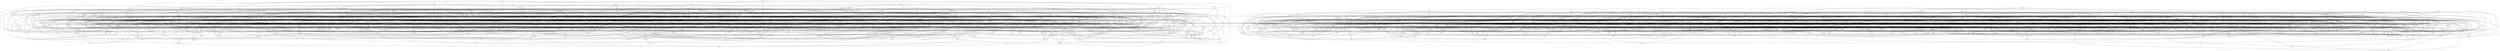graph G {
	gtv -- pcj
	gtv -- grb
	pgn -- htz
	pgn -- lpf
	pgn -- tsx
	pgn -- nfv
	pgn -- bvb
	mnf -- svs
	lrl -- prn
	lrl -- ctj
	lrl -- jsl
	rkf -- bkm
	rkf -- bxr
	rkf -- bsj
	rkf -- tsx
	rbp -- vfm
	rbp -- dkr
	rbp -- xts
	rbp -- gzp
	qrh -- qks
	pgc -- llq
	pgc -- klb
	pgc -- vpj
	lsp -- csh
	lsp -- tvl
	lsp -- fqn
	lsp -- xcb
	lsp -- xvj
	bgz -- jnb
	bgz -- bqk
	bgz -- rvc
	bgz -- klk
	lzx -- bfm
	jsh -- vll
	brv -- rlr
	brv -- xgb
	brv -- fqk
	brv -- jcs
	ptb -- vtx
	ptb -- szx
	ptb -- bfm
	vzk -- jpn
	vzk -- vgs
	vzk -- tfr
	qcc -- nfk
	qcc -- xxb
	jjk -- tpb
	jjk -- qnf
	svd -- zpl
	svd -- tzg
	svd -- prn
	svd -- krs
	dxj -- fcn
	dxj -- hsq
	dxj -- bjs
	dxj -- vhc
	bxx -- qgs
	bxx -- gds
	bxx -- qdx
	bxx -- smf
	bxx -- bvl
	cll -- mst
	cpv -- sxl
	cpv -- qmt
	cpv -- jrn
	cpv -- lmv
	cpv -- nkc
	qdx -- jdb
	qdx -- xqn
	tlp -- ktt
	tlp -- lbz
	tlp -- fvp
	tlp -- tbf
	tlp -- xrb
	tlp -- nnj
	ctj -- str
	mdb -- pth
	mdb -- jhk
	mdb -- pcl
	mdb -- dzv
	mdb -- drv
	fbn -- jzh
	fbn -- rdz
	zzf -- hqn
	fmr -- tbv
	fmr -- tgr
	fmr -- tzj
	fmr -- bqv
	fmr -- rjv
	lxj -- kdv
	lxj -- pgp
	lxj -- smb
	lxj -- bfj
	nfp -- djk
	rgc -- sbn
	rgc -- sjf
	rgc -- sbg
	qvq -- kcs
	qvq -- pxn
	qvq -- gls
	scj -- gjp
	scj -- fqk
	scj -- jpk
	scj -- gsp
	bcm -- psr
	bcm -- xkg
	bcm -- rjd
	pln -- rkz
	pln -- vgs
	hkj -- bkz
	shm -- zrq
	shm -- jkq
	shm -- vgx
	rlz -- hlp
	rlz -- fbg
	rlz -- qmt
	rlz -- zrh
	tdj -- nsm
	tdj -- cfq
	tdj -- gbm
	pth -- mhf
	qkf -- ctb
	qkf -- hrg
	qkf -- mdn
	xrh -- dcl
	qsp -- flx
	qsp -- rhs
	qsp -- dtt
	ldh -- cjf
	ldh -- csr
	ssl -- mcc
	ssl -- fnd
	ssl -- phf
	mzh -- fxd
	mzh -- gvt
	mzh -- lxz
	mzh -- grs
	xbx -- zlp
	xbx -- tzz
	xbx -- xnp
	pqz -- hjm
	pqz -- gnn
	pqz -- psf
	pqz -- fgp
	lps -- bjx
	rpd -- xkg
	kct -- mjh
	kct -- svc
	kct -- qjc
	kct -- rcg
	kct -- dxm
	hqx -- llq
	vqm -- lmr
	vqm -- smp
	vqm -- ssc
	vqm -- ljh
	prh -- tfc
	gtn -- krd
	gtn -- bsj
	gtn -- jgt
	spb -- pxt
	fzm -- khn
	fzm -- bsc
	fzm -- pcf
	fzm -- zcf
	glr -- qmt
	glr -- jvg
	sfv -- chc
	ngr -- fhg
	ngr -- jxn
	ngr -- gsn
	bsf -- bdr
	bsf -- nrn
	bsf -- jbc
	bsf -- mrx
	tpg -- dbn
	tpg -- vln
	dbg -- rrr
	fdf -- dzx
	fdf -- jpz
	fdf -- xdr
	fdf -- snr
	fdf -- rqf
	fdf -- kcs
	ffl -- hlp
	ffl -- grf
	ffl -- dbg
	ffl -- nfk
	cgn -- bsq
	cgn -- hjr
	cgn -- bbr
	cgn -- cbn
	cgn -- qxt
	vpj -- mzq
	cmv -- mzd
	tzx -- ppf
	rxb -- mhl
	tlj -- snr
	tlj -- jmm
	tlj -- bhp
	brj -- vpb
	brj -- fnj
	brj -- tfc
	brj -- dxm
	brj -- hbs
	lrg -- vdk
	lrg -- hnt
	qdh -- gbz
	qdh -- ncb
	qdh -- cgg
	qdh -- jnf
	ltp -- ncp
	ltp -- lrs
	ltp -- pkl
	ltp -- bmj
	vlh -- lzr
	fvg -- kck
	fvg -- ppk
	fvg -- dcl
	fvg -- fvl
	vrj -- krs
	glp -- mzd
	glp -- mvs
	glp -- pks
	bsj -- fqm
	bsj -- ksv
	tvl -- khn
	jrz -- djk
	jrz -- nrx
	jrz -- jgt
	jrz -- zjt
	flk -- znq
	rvm -- tnn
	rvm -- vlh
	rvm -- mdn
	rvm -- cbl
	vsm -- gbm
	qnj -- zcn
	qnj -- mvk
	tqn -- lrg
	tqn -- srq
	tqn -- qsl
	tqn -- qrx
	rtf -- cpz
	rtf -- kgj
	rtf -- flq
	gtm -- ccb
	gtm -- sng
	gtm -- vlx
	gtm -- shr
	lkz -- bqv
	nsm -- vrc
	kfz -- rfk
	kfz -- bxv
	rth -- dtt
	rth -- fls
	rth -- vrc
	rth -- nsn
	tgf -- mph
	xqg -- slg
	xqg -- pbf
	xqg -- gdt
	xqg -- lzx
	klf -- vmx
	klf -- fbx
	klf -- hgf
	qcn -- fnc
	qcn -- kck
	qcn -- tsd
	zrn -- djz
	zrn -- zms
	zrn -- vnx
	zrn -- lxr
	zrn -- jvc
	tvq -- xdr
	tvq -- zvn
	tvq -- xcc
	htq -- mnf
	htq -- blm
	htq -- bjh
	htq -- qsd
	bbf -- dgn
	bbf -- pvk
	jdb -- trb
	jdb -- psr
	jdb -- ftq
	vrv -- rjf
	vrv -- zzf
	vrv -- gff
	vrv -- jsl
	rfv -- qfq
	rfv -- knf
	vdm -- pmv
	vdm -- hhm
	jtm -- tsx
	rdz -- mst
	rdz -- jhr
	jzt -- gxn
	jzt -- nfz
	jzt -- bxq
	jzt -- dff
	qkt -- dcv
	qkt -- qcn
	qkt -- smp
	qkt -- kdr
	lqx -- jlf
	lqx -- rmk
	qpr -- ncb
	qpr -- fbg
	qpr -- mqx
	qpr -- src
	jfk -- mmg
	jfk -- trr
	jzv -- xhv
	jzv -- qvq
	bqk -- ttq
	bqk -- xmv
	bkf -- qsd
	qbd -- mmf
	qbd -- hlz
	qbd -- kpb
	qbd -- hkp
	qbd -- sxb
	xvb -- zln
	xvb -- rsp
	xvb -- kbh
	xjt -- bjh
	xjt -- hvt
	xjt -- qjk
	vvk -- tmh
	vvk -- fqv
	vxx -- jpn
	vxx -- rpd
	vxx -- tdg
	pgp -- blj
	pgp -- zcz
	pgp -- mbz
	msl -- rbg
	msl -- jjp
	msl -- rzc
	msl -- dbd
	msl -- vzk
	zgm -- jfg
	zgm -- mrc
	zgm -- xhn
	zgm -- tjx
	zgm -- lrr
	kcz -- fqk
	bsc -- ttn
	tvd -- xqn
	tvd -- rll
	smz -- hrt
	smz -- tzj
	hqn -- btl
	hqn -- dxm
	xqn -- hpd
	ltz -- hkj
	ltz -- cvg
	ltz -- qgs
	fqf -- sgx
	fqf -- hbs
	ggb -- nns
	ggb -- fgj
	ffh -- vpj
	ffh -- jmm
	rrv -- hqt
	rrv -- nxh
	rrv -- kvk
	nxg -- rxf
	nxg -- lcg
	bbj -- pxd
	bbj -- tnn
	bbj -- nfp
	bbj -- bxv
	bbj -- mhk
	cjn -- mpx
	cjn -- qld
	shq -- qvq
	shq -- bkz
	shq -- vvv
	tdg -- dpr
	tnl -- zgt
	jhf -- hxv
	jhf -- rls
	lpg -- hfc
	lpg -- ngz
	lpg -- lvj
	lpg -- rgn
	lpg -- jpf
	mjg -- nrx
	mjg -- mfj
	mjg -- vnq
	rjs -- flq
	rjs -- qbv
	rjs -- zvq
	kdb -- ddr
	kdb -- tzl
	xqz -- mvd
	xqz -- jch
	xqz -- lxn
	xqz -- txj
	xqz -- tns
	bpj -- vzl
	bpj -- lkb
	bpj -- lrf
	dts -- tzx
	dts -- vgs
	nzh -- pvz
	nzh -- hsr
	vsk -- zcf
	vsk -- bbm
	svs -- qkd
	smb -- xks
	smb -- llq
	vvx -- mhk
	vvx -- jzh
	vvx -- str
	vvx -- tfc
	vvx -- jmk
	pgh -- gkl
	pgh -- xdv
	pgh -- tth
	pgh -- jlf
	src -- xmv
	nnh -- hnd
	grf -- grb
	plh -- mmx
	plh -- rxb
	plh -- cjn
	plh -- lbz
	plh -- dcv
	xrb -- kcr
	xrb -- dxm
	xrb -- hbd
	ctc -- czg
	ctc -- sst
	ctc -- gfv
	ctc -- vjj
	ctc -- mjz
	nrx -- dfs
	nrx -- bnq
	nrx -- ksv
	qld -- krs
	lxf -- brm
	lxf -- fmd
	lxf -- nfv
	xhb -- nzp
	xhb -- lrr
	xhb -- zpm
	mpr -- bmf
	mpr -- hbq
	mpr -- cgd
	cbl -- qnz
	cbl -- ztj
	cbl -- ngj
	sjs -- ljl
	sjs -- vzn
	sjs -- xbc
	xck -- zbc
	xqs -- svx
	fzg -- fbc
	fzg -- jbl
	fzg -- zln
	mpn -- rkq
	mpn -- rnz
	mpn -- qgs
	mpn -- zrp
	bbp -- bmf
	bbp -- lzx
	bbp -- dvr
	bbp -- bvb
	bbp -- xbc
	jvl -- lmv
	jvl -- pvz
	jvl -- rgm
	dkc -- hdj
	dkc -- qnj
	dkc -- xhn
	dkc -- txn
	zsk -- qxl
	zgp -- ssm
	zgp -- fvz
	zgp -- bcm
	zgp -- rcd
	zgp -- tnl
	zgp -- xxb
	mmj -- kjs
	rqc -- jbk
	rqc -- hzm
	rqc -- qjq
	lkj -- kvj
	lkj -- rbc
	jhg -- frd
	zhl -- zbm
	zhl -- cfq
	rqx -- rfv
	rqx -- pnc
	kgj -- tkh
	jbc -- qrb
	jbc -- tfg
	jbc -- kfc
	ncn -- ffl
	mjz -- lxz
	flq -- mrx
	dld -- tph
	dld -- slk
	dld -- fdt
	dvg -- xbc
	dvg -- vrx
	dvg -- shr
	dvg -- bpj
	khn -- jdm
	hzm -- jsh
	hzm -- pgr
	hzm -- ptb
	dsq -- hhm
	stm -- pgc
	stm -- hlp
	stm -- lbx
	stm -- rrr
	pkc -- hnf
	mjv -- vdk
	mjv -- zvq
	mjv -- lbx
	mjv -- drd
	qhv -- bhh
	pvk -- pmg
	pvk -- rrl
	mlg -- cmc
	mlg -- cmt
	mlg -- sst
	mlg -- nfp
	kvv -- dnf
	kvv -- jtk
	kvv -- mbs
	kvv -- rbh
	tmt -- xln
	tmt -- lbg
	tmt -- txn
	mbs -- ttn
	mbs -- ngr
	grb -- qmt
	ktt -- sxc
	ktt -- kdj
	ktt -- kpv
	fnj -- trs
	fnj -- xqg
	fnj -- qqt
	cgt -- nkc
	fbt -- dvx
	fbt -- mcv
	fbt -- rlg
	fbt -- xqs
	nkt -- tvm
	nkt -- qsl
	nkt -- qbz
	nkt -- mpn
	nfz -- flx
	cmg -- slt
	cmg -- mjb
	cmg -- qsd
	mdd -- vtx
	lbg -- rgq
	lsb -- ffx
	lsb -- fhf
	lsb -- bnq
	rbk -- rxk
	rbk -- xqm
	rbk -- dcl
	nxh -- mzf
	zfq -- zcf
	gdg -- qnh
	gdg -- jzr
	gdg -- rtf
	gdg -- xqn
	rnb -- jkm
	rnb -- sdt
	rnb -- kkj
	sqv -- gjp
	sqv -- fxt
	sqv -- xtf
	sqv -- xdh
	sqv -- fzq
	jhp -- grb
	gjz -- fsb
	gjz -- tgr
	gjz -- tmz
	gjz -- hvt
	rxk -- xhv
	pvh -- vrj
	gkl -- dxm
	czf -- dfs
	czf -- cll
	czf -- qfq
	kvj -- nfh
	kvj -- qxl
	dhj -- mhk
	dhj -- qgt
	jrd -- qxp
	jrd -- svc
	jrd -- jsl
	jrd -- jsq
	sst -- tlv
	sst -- kcr
	jvg -- ngm
	sfd -- rkq
	pcl -- vvk
	pcl -- hgd
	dlp -- pvh
	dlp -- kfm
	dlp -- prh
	dlp -- lvd
	pmg -- pzc
	nnj -- pbq
	slp -- rzv
	slp -- zhv
	slp -- nfg
	fml -- vgx
	fml -- hdv
	sgx -- bgv
	tfr -- zgt
	tfr -- tdg
	tfr -- hgs
	gdb -- jmg
	gdb -- bgr
	gdb -- lkk
	gdb -- nhd
	lpc -- pnc
	lpc -- tlv
	lpc -- zpb
	vkr -- tnd
	vkr -- zzs
	vkr -- ltg
	vkr -- xdq
	nnn -- ttj
	nnn -- szx
	ljh -- sst
	mkr -- thp
	mkr -- mzj
	mkr -- hfc
	mkr -- lrp
	qkk -- jch
	qkk -- grf
	nkf -- kss
	nkf -- fnd
	sxc -- fnc
	zpq -- xts
	zpq -- fpv
	zpq -- bkm
	cbn -- gzp
	cbn -- zhv
	htr -- rcv
	htr -- fcn
	htr -- gzp
	htr -- zgk
	vdb -- cdj
	vdb -- vzn
	vdb -- fqk
	vdb -- kss
	vdb -- mhl
	trb -- lkz
	jpt -- fqn
	drd -- rtk
	drd -- csh
	drd -- xcc
	drd -- mrc
	ppn -- hfj
	ppn -- chc
	ppn -- pqq
	ppn -- lff
	fgt -- svc
	fgt -- cdj
	fgt -- pxv
	zcl -- qnq
	zcl -- mcc
	zcl -- jlh
	dch -- xmv
	dch -- bsc
	czg -- hgg
	czg -- hrr
	czg -- cgd
	tng -- rdz
	tng -- gvt
	tng -- rdc
	tng -- dkr
	tkk -- pdt
	tkk -- kgj
	tkk -- xdr
	tkk -- pxn
	tkk -- ckd
	fdq -- jbk
	fdq -- fcn
	fdq -- bjs
	fdq -- ppk
	fdq -- fvl
	ngp -- tkf
	ngp -- ffh
	ngp -- xvb
	ngp -- knk
	ngp -- scd
	qgs -- xxf
	mdz -- xkg
	mdz -- rvc
	zxl -- vmx
	zxl -- rxb
	zxl -- fqh
	zxl -- nfv
	nlq -- vqb
	nlq -- xdq
	nlq -- jpl
	nlq -- fsb
	brb -- lmt
	brb -- lzc
	brb -- szn
	brb -- scv
	gqr -- nfd
	gqr -- fhh
	gqr -- gtt
	gqr -- dfs
	gqr -- vbk
	gqr -- vtl
	dvb -- zpn
	dvb -- rmk
	dvb -- mqz
	dvb -- kpb
	tzj -- gtj
	hzj -- hmc
	hzj -- gls
	hzj -- sjf
	jjg -- jdb
	jjg -- mlq
	jjg -- mmj
	jjg -- vsk
	qdv -- hjc
	qdv -- gbb
	qdv -- qvq
	qdv -- pkg
	jzr -- gbm
	jzr -- xrr
	jzr -- hpd
	jzr -- ztf
	klp -- mmf
	klp -- nqm
	klp -- hrq
	klp -- nln
	qkr -- hlf
	qkr -- cfm
	qkr -- ctl
	qkr -- kxv
	qkr -- ggx
	qkr -- vjm
	cfz -- ftq
	cfz -- vnx
	cfz -- vgt
	jlh -- hjm
	bfk -- bmj
	blr -- lkh
	blr -- tpg
	blr -- vcp
	mcc -- kpv
	mcc -- zlc
	zpr -- zsx
	ffg -- zcf
	bxd -- qrh
	bxd -- ngm
	bxd -- qks
	zdd -- txj
	dvr -- kts
	dvr -- zvc
	dvr -- shv
	dvr -- xdq
	srq -- jtq
	srq -- gtv
	vkh -- mzd
	hnt -- qvb
	hnt -- bfc
	hnt -- mmj
	hnt -- rll
	xnz -- ctl
	xnz -- sxk
	xnz -- fkr
	rlc -- gds
	rlc -- ggb
	cqz -- cgg
	cqz -- plp
	cqz -- zbl
	cqz -- lkq
	cqz -- kbh
	llf -- ngm
	llf -- dst
	llf -- lkk
	vnq -- bfk
	vnq -- vfb
	zcf -- ggm
	rkq -- kch
	rkq -- hmc
	rkq -- xkg
	fpv -- htm
	fpv -- mdn
	lpz -- vrf
	lpz -- nfl
	lpz -- mks
	lpz -- qnj
	lpz -- lff
	lpz -- ntb
	qqn -- jsf
	qqn -- jhf
	qqn -- pzl
	qqn -- hcc
	mnb -- zvq
	mnb -- svv
	mnb -- bbf
	rsp -- qnh
	rsp -- bgs
	rcd -- nzh
	rcd -- dpr
	rcd -- vlt
	lmt -- prl
	lmt -- bmf
	lmt -- ppk
	qkv -- mdk
	qkv -- pxz
	qkv -- kqd
	qkv -- rqc
	vbc -- qpm
	vbc -- fzj
	vbc -- rnf
	vbc -- klk
	lrr -- ffg
	lrr -- nhd
	hsq -- trr
	lmv -- dch
	zpb -- scv
	zpb -- qxp
	fpt -- fhh
	fpt -- zqt
	fpt -- ssl
	fpt -- dlp
	fpt -- sdr
	gvm -- lvj
	gvm -- ddk
	gvm -- hvc
	gvm -- hzc
	flj -- sjl
	flj -- vll
	tns -- vpj
	pxt -- cmd
	gvd -- hrt
	gvd -- zsc
	gvd -- gbz
	gvd -- bgk
	gvd -- bxj
	dpm -- ffx
	dpm -- dmq
	mmt -- qkk
	mmt -- rhs
	mmt -- dbk
	mmt -- bqk
	rzc -- pbr
	rzc -- hdg
	ghk -- drv
	ndx -- szn
	ndx -- kpc
	ndx -- ggx
	hbq -- mdd
	nnr -- tvm
	nnr -- dhl
	nnr -- txs
	nnr -- cgc
	hbd -- cfp
	mgj -- fbx
	mgj -- zzx
	mgj -- njk
	mgj -- jpf
	fmn -- qsl
	fmn -- gzq
	fmn -- pvj
	rnr -- lpf
	tjx -- khn
	tjx -- qzz
	tjx -- zbm
	nqm -- jmk
	nqm -- hsq
	ssg -- gjv
	ssg -- lxn
	ssg -- dhz
	hdq -- rbc
	hdq -- fgr
	hdq -- mnb
	hdq -- hdj
	xcb -- qvc
	xcb -- dzk
	xcb -- qrx
	xcb -- lkk
	cpz -- ggm
	fcc -- lpf
	fcc -- qcr
	qdm -- rjj
	qdm -- bsc
	zjt -- fnd
	vbv -- fdg
	vbv -- lvn
	vbv -- rvr
	vbv -- jrn
	fjj -- qcg
	fjj -- zfq
	fjj -- ztf
	fjj -- dss
	szg -- nfl
	szg -- mrx
	szg -- jnb
	hpp -- rdf
	hpp -- brl
	hpp -- ldh
	hpp -- dpm
	zks -- hpk
	zks -- bmh
	zks -- kxg
	prl -- nxh
	prl -- zjt
	dhg -- dhf
	dhg -- kzv
	mvd -- xln
	sxj -- bnq
	sxj -- str
	sxj -- zrb
	ppz -- flk
	ppz -- fqm
	ppz -- sxb
	xdq -- dgn
	dbd -- smz
	dbd -- grb
	dbd -- xxf
	nbg -- xqs
	nbg -- rqx
	nrc -- ztf
	nrc -- tns
	nrc -- tzk
	gxc -- qtt
	gxc -- bfc
	fkr -- hkp
	fkr -- tsx
	zbv -- kgf
	zbv -- lqx
	zbv -- pxv
	zbv -- zlp
	zbv -- qsg
	vqb -- rrs
	vqb -- hdg
	vqb -- xks
	dzs -- qrx
	hdv -- nhl
	hdv -- cdl
	hdv -- zgt
	hdv -- jtl
	rbh -- jkm
	xlc -- xqg
	xlc -- hvc
	pzx -- xvs
	pzx -- pkc
	pzx -- rgn
	zlf -- svk
	zlf -- sng
	smf -- svv
	smf -- jpn
	dhz -- nhp
	dhz -- jpz
	dhz -- hcg
	dhz -- zcz
	pzl -- xvs
	tkf -- psr
	tkf -- xsh
	msp -- ghk
	kqd -- ghj
	kqd -- ppz
	bkl -- zks
	bkl -- kpg
	bkl -- bmj
	bkl -- vbf
	fkx -- hfj
	fkx -- jmd
	fkx -- mhf
	fkx -- rfg
	fkx -- jcq
	mjf -- dzk
	mjf -- bkp
	mjf -- tkh
	vsx -- nfl
	vsx -- jvc
	vsx -- mms
	vvb -- llf
	vvb -- knk
	bvh -- rtz
	nhp -- gxc
	nhp -- src
	nhp -- lzz
	rql -- xnp
	rql -- rdf
	rql -- zzn
	rql -- qnq
	txs -- tdg
	txs -- zsx
	txs -- qkd
	hlr -- lzq
	hlr -- pcf
	hlr -- tmh
	hlr -- rbh
	ngj -- rzv
	kbc -- xqj
	kbc -- dll
	dqj -- fhg
	dqj -- bkf
	lrv -- jzr
	lrv -- pks
	gbl -- cmv
	gbl -- fzt
	gbl -- bfj
	hdc -- nhm
	mgb -- gkv
	mgb -- qgt
	mgb -- nln
	zbl -- qtd
	zbl -- gct
	zbl -- ppf
	jsf -- kvk
	vch -- zbz
	vch -- mzf
	vch -- dkk
	vch -- gtp
	rjv -- khn
	jmj -- jbk
	jmj -- btl
	jmj -- gff
	tnn -- mjk
	tnn -- brx
	cvg -- vrf
	cvg -- kgj
	tnx -- rvx
	tnx -- mhf
	nvr -- hrr
	nvr -- mcv
	nvr -- kfz
	pzc -- qpd
	scc -- zlc
	scc -- cfp
	scc -- hpx
	scc -- qpb
	cbp -- tqn
	cbp -- jvc
	cbp -- xmv
	cbp -- qcg
	vtb -- chc
	vtb -- dqj
	vtb -- tnl
	slg -- btp
	slg -- gpp
	slg -- nxg
	slg -- lsd
	kpp -- ghz
	kpp -- bsq
	llx -- mgv
	llx -- blr
	llx -- kbc
	llx -- rqx
	trd -- ngz
	trd -- xdv
	trd -- qcr
	ptv -- nsf
	ptv -- vtx
	ptv -- dbn
	ptv -- prn
	ptv -- qqt
	rrl -- jnb
	hjc -- lzq
	hjc -- nkd
	qns -- rtz
	qns -- cvg
	qns -- tdg
	qns -- rtk
	gzp -- brx
	gzp -- qcr
	dgm -- kfm
	dgm -- lvd
	dgm -- znl
	dgm -- hbs
	gbz -- fph
	gbz -- qgs
	vjq -- hlf
	vjq -- mdp
	vjq -- nxc
	vjq -- trr
	ccx -- nfg
	ccx -- pnc
	ccx -- mqz
	xdm -- mph
	xdm -- bhh
	xdm -- nrc
	sdz -- dvx
	hgf -- zrb
	hgf -- qgt
	qpz -- mmx
	qpz -- psl
	qpz -- kbq
	dkk -- lmn
	dkk -- dkl
	svj -- qnf
	svj -- jxn
	svj -- vvv
	svj -- rrr
	vxc -- dqs
	vxc -- cll
	vxc -- fpk
	vxc -- ffc
	jgx -- rvk
	jgx -- kxv
	jgx -- fpv
	jgx -- gjp
	zvc -- tph
	vcp -- hhm
	zzs -- lbx
	zzs -- btq
	zzs -- nhl
	zzs -- lrc
	jsl -- hqm
	jsl -- kbq
	qpp -- ndk
	qpp -- ktt
	qpp -- ccb
	qpp -- dmq
	cxm -- rbh
	cxm -- vrf
	cxm -- gls
	kzz -- hmq
	kzz -- snr
	kzz -- kfc
	gkv -- mrq
	gkv -- mdn
	gkv -- kpg
	gkv -- fzq
	dxq -- qtd
	dxq -- msp
	vrc -- cdl
	fvb -- blj
	fvb -- jch
	fvb -- smf
	fvb -- rnk
	fvb -- gps
	nfd -- hnd
	ksc -- fxc
	ksc -- vln
	ksc -- xsr
	zsc -- tph
	zsc -- nkd
	zsc -- dzv
	tqt -- gff
	jqh -- jgt
	jqh -- bsj
	jqh -- nsk
	tlz -- sxf
	tlz -- rvn
	tlz -- nfk
	hmq -- ggm
	vlt -- dzv
	vlt -- qkd
	ppk -- spb
	nzp -- qcg
	nzp -- jvg
	ncl -- ckv
	ncl -- vkx
	ncl -- ntb
	ncl -- zpr
	ncl -- blm
	ncl -- jmn
	ncl -- qrb
	sbh -- lxn
	sbh -- rll
	sbh -- cbs
	sbh -- qtd
	tkh -- zln
	tkh -- bbf
	tkh -- mbq
	gkq -- dvh
	fsg -- znf
	fsg -- gfh
	fsg -- tvt
	zgk -- njl
	zgk -- grs
	hpk -- nfg
	hpk -- xqs
	hpk -- spn
	fpr -- bvh
	fpr -- rjv
	fpr -- ldc
	sbc -- sft
	sbc -- fcc
	sbc -- lpk
	sbc -- pjm
	sbc -- trs
	sbc -- qpz
	sbc -- rnv
	dgx -- mvk
	lrs -- tqt
	lrs -- zpq
	lrs -- grs
	mbt -- jdb
	mbt -- srq
	mbt -- kcs
	pxv -- gsp
	pxv -- hrg
	xsr -- znq
	xsh -- dzs
	xsh -- mvk
	xsf -- dcd
	xsf -- vbx
	xsf -- gct
	pxd -- bjs
	pxd -- bfm
	pxd -- slm
	pxd -- ttj
	vhg -- dch
	vhg -- rbc
	bsl -- svs
	bsl -- lps
	nsl -- vvv
	nsl -- jhp
	vzp -- pvh
	vzp -- dll
	vzp -- lkb
	vzp -- rrv
	vzp -- rkx
	hmc -- bjx
	hmc -- vdk
	mmk -- dtd
	mmk -- lhk
	mmk -- qcc
	mmk -- flx
	gsp -- sxb
	mfp -- nhd
	mfp -- qsl
	mfp -- hnt
	mfp -- nth
	nkm -- glp
	nkm -- pcl
	nkm -- hvk
	nkm -- zmd
	djm -- nfd
	djm -- pkl
	djm -- jcs
	djm -- hjx
	djm -- rdc
	kqg -- kbn
	sxf -- vrc
	lvn -- drv
	lvn -- jtq
	kpv -- kpc
	kpv -- ddr
	mfj -- svx
	mfj -- ghz
	qrt -- spp
	qrt -- mbz
	mns -- rkn
	mns -- bkm
	mns -- lpc
	mns -- kqg
	gjp -- qld
	qxp -- fgp
	tvm -- qnh
	bjh -- mvd
	nsk -- dkl
	nsk -- jzg
	jvq -- qvt
	jvq -- shm
	jvq -- fqv
	jvq -- qsl
	rlh -- jlf
	rlh -- lrf
	rlh -- mdd
	rlh -- tsd
	rlh -- ktt
	lmr -- ztj
	lmr -- pzk
	lmr -- gpv
	lmr -- qlv
	kzv -- xkg
	kzv -- pzc
	kzv -- zdd
	ffx -- gnz
	xvj -- cxm
	xvj -- ssg
	fgr -- qhv
	fzq -- mmf
	gbb -- cgg
	gbb -- dzx
	gbb -- tsn
	bhp -- ntb
	bhp -- vgt
	kqt -- gbq
	kqt -- qfq
	kqt -- kpp
	kqt -- qmb
	qkm -- fqn
	qkm -- pkg
	qkm -- qjk
	qkm -- zdm
	qkm -- kzb
	qkm -- rnb
	qkm -- dqj
	ddk -- srp
	ddk -- ctj
	ddk -- sgx
	ddk -- pgr
	rjc -- vbf
	rjc -- pmv
	rjc -- bpj
	rjc -- dqs
	rzh -- kss
	zhz -- rvc
	zhz -- nhl
	zhz -- qbz
	shr -- jzg
	shr -- jqr
	shr -- krs
	shr -- hqt
	klz -- hlv
	tzk -- vsk
	tzk -- ppt
	zrq -- vrc
	lck -- zfq
	lck -- tzx
	rkr -- svj
	rkr -- mrx
	mrx -- hfj
	dlx -- hkp
	dlx -- gnz
	dlx -- spn
	msz -- jgt
	msz -- mcv
	csg -- nhm
	csg -- nxc
	csg -- rzm
	fzj -- krr
	fzj -- sfd
	fzj -- plp
	xrt -- sjs
	xrt -- hnf
	xrt -- nnn
	qnh -- ngm
	lvj -- cmd
	fxd -- xts
	fxd -- vrj
	fxd -- rgn
	qtt -- cgh
	qtt -- kts
	qtt -- zms
	mgk -- bkf
	mgk -- kfx
	mgk -- sqr
	mzq -- sbn
	mzq -- dtt
	qlq -- skm
	qlq -- bjx
	ttq -- bhh
	fhx -- zlf
	fhx -- dkr
	fhx -- jpf
	dmg -- zrb
	xrn -- zdd
	xrn -- hfx
	xrn -- qvt
	jpn -- qzz
	kfm -- mdp
	kfm -- hnd
	mtk -- tmh
	mtk -- pkg
	mtk -- qcc
	zzx -- dvx
	thp -- czf
	thp -- jzg
	thp -- stx
	thp -- dsq
	ljl -- ncz
	ljl -- vtx
	sxk -- kcr
	gpp -- ncz
	gpp -- lvj
	gpp -- gnn
	rkm -- lrv
	hgg -- bkm
	plr -- xln
	plr -- qrh
	plr -- bgk
	plr -- crc
	plr -- ngx
	qsg -- vcp
	qsg -- mnl
	qsg -- rdf
	vpb -- xts
	vpb -- dnv
	tzd -- sbn
	tzd -- txs
	tzd -- bzs
	tzd -- ktc
	zmr -- mnl
	zmr -- slp
	zmr -- kcz
	zmr -- kbq
	kmk -- llq
	kmk -- hmq
	kmk -- hlp
	hzx -- dhm
	hzx -- hbq
	xhr -- pxn
	xhr -- hvk
	xhr -- dmz
	xhr -- qkk
	rzm -- cjf
	rzm -- vlh
	fdg -- rkr
	fdg -- zvn
	fdg -- dff
	fdg -- hks
	gkg -- mmg
	gkg -- jlf
	gkg -- grs
	gkg -- dfs
	hrq -- flk
	hrq -- jsf
	hrq -- tzl
	sjd -- hxd
	sjd -- rnf
	gjv -- rkm
	gjv -- qsh
	gjv -- nfl
	gjv -- zhl
	pvj -- jcq
	pvj -- pln
	pvj -- ltg
	gdq -- ddk
	gdq -- xlc
	gdq -- jsp
	gdq -- rjf
	gdq -- zbd
	gdq -- vdq
	kdv -- lhk
	kdv -- djr
	kdv -- hvk
	htx -- rfk
	pzk -- lsd
	pzk -- sxj
	fkh -- jmd
	fkh -- lpj
	fkh -- jhp
	fkh -- ppf
	rtk -- qtd
	rzv -- dmq
	lmn -- scv
	lmn -- gkq
	lmn -- jhr
	drv -- lrc
	bbm -- kbr
	bbm -- hpd
	lcj -- brl
	slv -- rxk
	slv -- sft
	slv -- ncp
	fsp -- ttn
	pnm -- tzz
	pnm -- jrl
	pnm -- djm
	pnm -- kbj
	pnm -- zsf
	pnm -- rkf
	hks -- xks
	smp -- csr
	smp -- ndh
	smp -- zcl
	lhc -- rgc
	lhc -- psr
	lhc -- tkf
	lhc -- qmt
	rvr -- lhk
	ssm -- dzk
	ssm -- lrc
	ssm -- cgt
	gtj -- btl
	gtj -- fhf
	ppf -- dhf
	spp -- rvr
	spp -- qrx
	zvn -- dtt
	tjh -- gkq
	tjh -- pvh
	tjh -- zdz
	tjh -- qsx
	rrb -- cgc
	rrb -- nsl
	rrb -- zbm
	rrb -- qpr
	hmr -- fsb
	hmr -- sfd
	hmr -- kgs
	hmr -- tvl
	hmr -- zrq
	llg -- zpl
	llg -- fqh
	llg -- jgf
	llg -- kdr
	hpx -- hlz
	hpx -- qlv
	hpx -- kqg
	qjc -- rnr
	qjc -- pst
	zlc -- zpl
	zlc -- bxs
	jkj -- tpl
	jkj -- rzh
	jkj -- srp
	jkj -- nxg
	jkj -- znq
	pmv -- mmx
	pmv -- gbq
	pmv -- lqx
	pmv -- zqt
	rvx -- dhf
	ltq -- tvm
	ltq -- llr
	ltq -- vsv
	ltq -- shm
	qxt -- flj
	qxt -- gkl
	qxt -- cmt
	mnt -- gtt
	mnt -- hgf
	mnt -- mhz
	mnt -- dqs
	fjf -- rjd
	fjf -- lkz
	fjf -- ghk
	fjf -- dgn
	stx -- sdr
	stx -- vdq
	stx -- fxc
	tfg -- fml
	tfg -- dgn
	tfg -- trb
	rdt -- cfp
	rdt -- tcj
	rdt -- kvk
	rdt -- slv
	pvs -- nhl
	pvs -- tsn
	zgl -- bmf
	zgl -- btl
	zgl -- mpx
	zgl -- hgg
	zgl -- xls
	gpv -- cll
	gpv -- vbf
	gpv -- ljh
	ngq -- rpd
	ngq -- pgp
	ngq -- bqk
	ngq -- dzs
	qpb -- mpm
	qpb -- ktt
	qpb -- bpl
	nqh -- jqr
	nqh -- jlh
	nqh -- rmz
	hbc -- dmg
	hbc -- lcx
	hbc -- hbd
	sdt -- vsx
	sdt -- dld
	sdt -- cgg
	cpf -- qbv
	cpf -- bkp
	cpf -- lrv
	cpf -- djz
	cpf -- hfx
	sjh -- mcz
	sjh -- bxs
	sjh -- vzn
	sjh -- pzl
	kkf -- fzg
	kkf -- dss
	kkf -- ngx
	kkf -- lmv
	mpd -- nfk
	mpd -- mvd
	mpd -- rvr
	qcs -- jjv
	qcs -- djr
	qcs -- rnk
	qcs -- cmv
	dbk -- jtk
	dbk -- zvc
	dbk -- mbq
	gtt -- kcz
	vkg -- rlc
	vkg -- xhb
	vkg -- gdj
	vkg -- pcj
	vkg -- jjk
	vkg -- qdm
	mkd -- mcz
	mkd -- ldj
	mkd -- gmf
	mkd -- jsq
	zhv -- rjf
	jrq -- llh
	jrq -- nns
	jrq -- vsm
	jrq -- tdj
	ppr -- cmt
	ppr -- xnp
	ppr -- vrj
	ppr -- mcz
	ppr -- sdr
	gmf -- rdz
	gmf -- jxq
	crc -- tvd
	crc -- qmt
	crc -- xxf
	crc -- dzs
	kch -- rkz
	kch -- vkh
	kch -- kvt
	sjn -- bmj
	sjn -- xtf
	sjn -- mjh
	sjn -- rxk
	bgj -- hsr
	bgj -- ppt
	bgj -- chg
	bgj -- hgd
	bgj -- mvk
	vjj -- dkl
	qnz -- xtz
	qnz -- grs
	ngx -- jhp
	ngx -- gbl
	ngx -- bhp
	ngx -- jvl
	ngx -- zvn
	ztj -- zpl
	ztj -- nnn
	lkq -- mnf
	lkq -- lzq
	jpf -- bmf
	jpf -- rnr
	trs -- bjs
	trs -- rkx
	zbc -- gdt
	rdc -- hsx
	rdc -- prh
	jjp -- dcd
	jjp -- hmc
	rlg -- dvh
	gsn -- dkf
	ltg -- rvn
	hjm -- kqf
	hjm -- zzn
	qsx -- cjf
	qsx -- hrg
	qgt -- lkb
	kzb -- sqr
	kzb -- rtf
	dsh -- qsx
	dsh -- vcv
	dsh -- htx
	lzz -- qpd
	ccb -- srp
	ccb -- rxf
	ccb -- sxc
	ccb -- flk
	tsq -- gfv
	tsq -- vfb
	zmd -- zms
	zmd -- rtz
	ctx -- hzx
	ctx -- xnz
	ctx -- bjs
	ctx -- kxv
	kqc -- srq
	kqc -- skm
	kqc -- rdd
	kqc -- nkd
	vzn -- jzh
	vzn -- xqj
	qrp -- fls
	qrp -- knq
	qrp -- tsn
	qrp -- sfv
	hdg -- gds
	hdg -- zcf
	fph -- tlk
	fph -- dhf
	fph -- fzt
	fph -- lxr
	vzl -- gff
	plq -- pps
	plq -- gth
	plq -- rtm
	plq -- dsq
	plq -- hlf
	hjd -- dgr
	hjd -- mhf
	hjd -- tlk
	hjd -- tqn
	hjd -- qrt
	lff -- jtl
	xkc -- jsh
	xkc -- kcr
	xkc -- pxv
	xkc -- nhm
	lpn -- hvc
	lpn -- jlh
	lpn -- jrl
	lpn -- nfp
	jgm -- rgq
	jgm -- bqk
	jgm -- qhv
	xhv -- qfq
	jpz -- cpz
	jpz -- qpd
	klk -- smz
	gdj -- bzs
	gdj -- ncn
	gdj -- grb
	xls -- pps
	xls -- lpf
	xls -- qnq
	mrc -- bfc
	mrc -- ffh
	cdl -- bkz
	hls -- tqt
	hls -- jsf
	hls -- kbc
	hls -- rsz
	fcn -- rqx
	mbq -- pln
	mbq -- tnl
	tzl -- mst
	nsn -- hgs
	pgq -- rsz
	pgq -- qxp
	pgq -- vxc
	pgq -- vzp
	pgq -- xrt
	skb -- vbk
	skb -- kfz
	skb -- nqh
	skb -- jrl
	pnx -- lkq
	pnx -- hzj
	pnx -- btq
	pnx -- klk
	tvt -- rvn
	tvt -- mnf
	tvt -- ncn
	tvt -- hnt
	rdf -- jpk
	pjm -- bbr
	pjm -- jpk
	pjm -- mjg
	tvc -- tcj
	tvc -- hrr
	tvc -- ccx
	tvc -- lcj
	tvc -- vjj
	nsf -- sxb
	vfg -- cmv
	hvt -- nzh
	hvt -- hdv
	hvt -- jbl
	rtm -- rvk
	rtm -- hlf
	rtm -- fxc
	gbm -- rjd
	knf -- xtz
	knf -- ksv
	vjm -- dkl
	vjm -- vlh
	vjm -- xnp
	sft -- hnd
	bvb -- lpk
	bvb -- kqf
	bvb -- mjk
	bvb -- fvl
	ckd -- lbg
	ckd -- dtd
	hqt -- fnc
	lgs -- slm
	lgs -- vbf
	lgs -- ptv
	lgs -- kpc
	jrs -- zvq
	jrs -- jjk
	jrs -- qsp
	jrs -- lck
	jrs -- vlt
	klb -- spp
	klb -- rnf
	klb -- jhg
	klb -- ltz
	pqf -- hdj
	pqf -- ngm
	pqf -- vsx
	pqf -- gfk
	bsv -- mlt
	bsv -- nnr
	bsv -- cpf
	bsv -- qxl
	bsv -- hrt
	pxn -- dhf
	srp -- qmb
	jmg -- mpd
	jmg -- tqh
	jmg -- jrn
	gvt -- scv
	gvt -- dsq
	lss -- kcs
	lss -- xnq
	lss -- sfv
	lnr -- lkj
	lnr -- fsg
	lnr -- zxj
	lnr -- gzn
	gnn -- dfs
	ndk -- rxb
	blm -- jcq
	mzf -- psl
	mzf -- zdz
	phf -- fgp
	phf -- dkr
	phf -- hsq
	phf -- svc
	cfm -- nxq
	cfm -- htm
	cfm -- fqm
	hrg -- xck
	xsp -- nlc
	xsp -- nqm
	xsp -- dll
	xsp -- kvk
	dtd -- sqr
	dtd -- qrh
	cjs -- gtd
	cjs -- gsn
	cjs -- zrq
	qks -- zcf
	qks -- bfc
	znf -- gxc
	znf -- lrg
	znf -- cxm
	znf -- svm
	znf -- rkm
	tzg -- spn
	tzg -- ljl
	qjd -- vdm
	qjd -- dgm
	qjd -- ssp
	qjd -- nvr
	qsh -- slt
	qsh -- rtz
	pfh -- jjp
	pfh -- hmq
	pfh -- mls
	pfh -- gtv
	fxn -- fgj
	fxn -- zjf
	fxn -- fpr
	fxn -- lrr
	rfk -- bgv
	kbn -- prn
	kbn -- svx
	pcf -- bkp
	mms -- bbm
	tnd -- sjf
	tnd -- xdq
	tnd -- cgt
	tnd -- rgc
	txv -- fqf
	txv -- gkq
	txv -- kqg
	txv -- pjm
	hjr -- kdb
	hjr -- zvg
	hjr -- ngj
	zms -- hpd
	zms -- ngm
	fdm -- klz
	fdm -- hjx
	fdm -- vzl
	fdm -- rlr
	mcz -- qld
	mcz -- cjf
	tkj -- fsp
	tkj -- jmd
	tkj -- cgg
	tkj -- tvl
	rnf -- tbv
	rnf -- dnf
	htz -- ldj
	htz -- vln
	pxl -- zzf
	pxl -- pps
	pxl -- gtt
	pxl -- rzv
	vfp -- gkl
	vfp -- fpk
	vfp -- jlh
	vfp -- pps
	vfp -- kpc
	spc -- mph
	spc -- bvl
	spc -- svm
	spc -- qmt
	tbm -- rgt
	tbm -- ktt
	tbm -- msz
	tbm -- htx
	mls -- rrr
	mls -- zvq
	mls -- cgg
	mls -- qsd
	btq -- lzz
	btq -- dxq
	qcg -- hdj
	hnd -- gxz
	hnd -- gnn
	dtz -- hkj
	dtz -- lps
	dtz -- qpd
	dtz -- ngx
	llh -- qrt
	llh -- msp
	llh -- hjc
	mjk -- tsd
	mjk -- kpv
	psl -- qfq
	rcv -- bsq
	rcv -- brm
	rcv -- lkb
	gct -- qzz
	ljk -- qvb
	ljk -- vvb
	ljk -- bkz
	ljk -- hxd
	ljk -- qnf
	hjf -- brl
	hjf -- jql
	hjf -- zlc
	hjf -- lmr
	hjf -- ppz
	hjf -- vdm
	jpl -- pmg
	jpl -- hqx
	kvt -- rsf
	tbf -- htm
	tbf -- rcg
	tbf -- ncz
	hqm -- xqj
	hqm -- nfg
	hqm -- hdc
	fvp -- nsf
	fvp -- mhk
	nkc -- gzq
	xcc -- kts
	pks -- cbb
	nxq -- xrh
	nxq -- mnl
	ljg -- jhr
	ljg -- rdz
	ljg -- nvt
	ljg -- rgt
	ljg -- cjn
	gbq -- rkx
	lzq -- hgs
	jch -- lkq
	kbh -- txj
	kbh -- zsx
	xxb -- svv
	frh -- bxv
	frh -- fmd
	frh -- kcz
	frh -- gxz
	bvl -- hgs
	bvl -- cmv
	bpg -- hbd
	bpg -- fhf
	bpg -- mhk
	bpg -- qmb
	bpg -- rbk
	jsp -- dsq
	jsp -- xtz
	jsp -- ndh
	ssp -- nnh
	ssp -- nbg
	ssp -- bsq
	rqf -- nfh
	hld -- fdm
	hld -- jgr
	hld -- vbk
	hld -- rgt
	zdm -- mrc
	llr -- vkh
	llr -- fcb
	llr -- zcn
	tpv -- fvp
	tpv -- sft
	tpv -- rkn
	tpv -- xlc
	cdb -- lff
	cdb -- pcj
	cdb -- jcq
	rfg -- rsf
	rfg -- sdx
	rfg -- mjv
	kmg -- gct
	kmg -- jpl
	kmg -- fgr
	kmg -- jgm
	spg -- phf
	spg -- cqv
	spg -- pps
	spg -- vrx
	mzj -- mgv
	mzj -- bfm
	mzj -- pkc
	hlz -- mhl
	rhz -- rlc
	rhz -- rzc
	rhz -- vgs
	rhz -- ttq
	bkr -- lxn
	bkr -- pvd
	bkr -- zsk
	bkr -- scd
	bkr -- dhg
	lrf -- pkc
	jkm -- pth
	jkm -- bfj
	ggx -- nmc
	ggx -- fzq
	psr -- fsp
	tml -- lsb
	tml -- njl
	tml -- qnz
	tml -- znl
	lkh -- cfp
	lkh -- dll
	htm -- bmj
	zvl -- bkp
	zvl -- zrp
	zvl -- vxx
	zvl -- ktc
	fgj -- jpt
	fgj -- qhv
	nfl -- tmr
	jgq -- qpm
	jgq -- trb
	jgq -- szg
	dzv -- ffg
	jtk -- cdb
	dmz -- gdg
	dmz -- rvn
	dmz -- gsn
	nkd -- fqv
	gxn -- nsm
	gxn -- pcj
	gxn -- zhl
	gfh -- rjj
	gfh -- mzd
	gfh -- vbx
	gfh -- tzx
	csb -- rkm
	csb -- llh
	csb -- xfm
	csb -- kcl
	mxf -- tsq
	mxf -- lxz
	mxf -- nxc
	mxf -- kct
	rbg -- kvj
	rbg -- zdm
	rbg -- mzd
	qlz -- gnz
	qlz -- njl
	qlz -- trr
	qlz -- nnj
	nvt -- xsz
	nvt -- lbz
	nvt -- xrh
	blj -- rrl
	ckv -- fzg
	ckv -- cmv
	ckv -- gdg
	vcv -- gxz
	vcv -- nxh
	zbz -- mkr
	zbz -- dmg
	zbz -- hjx
	xqj -- mst
	mqz -- trd
	hkm -- jrl
	hkm -- hzx
	hkm -- rcg
	hkm -- zsf
	jtq -- hxd
	kcl -- lff
	kcl -- ttq
	kcl -- jjv
	fmg -- vmj
	fmg -- gbm
	fmg -- kvt
	fmg -- rjs
	bpp -- mps
	bpp -- pcf
	bpp -- vgs
	bpp -- jtq
	bfh -- jdm
	bfh -- xrn
	bfh -- jdb
	bfh -- ckd
	bfh -- skm
	hxh -- zbm
	hxh -- jfg
	hxh -- rgm
	hxh -- qtg
	cbj -- gbm
	cbj -- tmh
	cbj -- qtg
	cbj -- frd
	cbj -- gfk
	dtn -- rvc
	dtn -- cgh
	dtn -- rsf
	dtn -- rzc
	vcz -- vpj
	vcz -- bbm
	lfb -- mlq
	lfb -- svs
	lfb -- vcz
	scv -- lrf
	scv -- tqt
	jjv -- hgd
	jjv -- lps
	hsr -- jnb
	hsr -- vsm
	hsr -- xrr
	hsr -- qrh
	hsr -- nns
	fzt -- blm
	gps -- tzx
	gps -- mmj
	gps -- zpm
	tth -- vll
	tth -- sjl
	tth -- nxc
	zbd -- xbx
	zbd -- krd
	zbd -- spb
	xfm -- cfz
	xfm -- vkh
	xfm -- kvx
	slk -- jvl
	slk -- qpm
	slk -- ffg
	fqj -- lpg
	fqj -- jsf
	fqj -- nbg
	fqj -- rjf
	fqj -- mgv
	fqj -- klf
	ctl -- nmn
	ctl -- dhm
	znl -- dmg
	znl -- lzr
	znl -- ddr
	jmn -- vnx
	jmn -- chg
	jmn -- nsn
	jmn -- rpd
	vxj -- drv
	vxj -- bfj
	vxj -- khn
	vxj -- xvj
	vxj -- hgd
	hvc -- zzn
	gtd -- ggb
	gtd -- ftq
	qqb -- shq
	qqb -- cvg
	qqb -- dnf
	qqb -- rvx
	qfm -- mhl
	qfm -- rdf
	qfm -- drx
	qfm -- jhf
	blt -- zhz
	blt -- knq
	blt -- dhg
	blt -- qcg
	lzc -- fhh
	lzc -- nxq
	lzc -- bfk
	lzc -- ctb
	sgq -- fbc
	sgq -- sfv
	sgq -- jvc
	sgq -- ztf
	pkg -- zln
	pkg -- grf
	cgd -- jzh
	cgd -- xsr
	qrb -- dtt
	cfg -- cdj
	cfg -- tps
	cfg -- xdc
	cfg -- zqt
	lkg -- vgq
	lkg -- tzg
	lkg -- lrp
	lkg -- rnr
	szq -- nnh
	szq -- fhf
	szq -- ksc
	szq -- vrj
	cmd -- hnf
	rxf -- psl
	ccg -- dvh
	ccg -- zzf
	ccg -- vdq
	ccg -- ngj
	rnv -- dmq
	bpl -- rdz
	bpl -- njl
	bpl -- jzv
	nhd -- jmm
	jnn -- hqt
	jnn -- mcv
	drx -- mpm
	drx -- fhh
	drx -- vvx
	cqh -- vrj
	cqh -- pnc
	cqh -- sdr
	cqh -- mmx
	cdj -- pgr
	rkx -- xvs
	gcz -- pxz
	gcz -- dcl
	gcz -- mgb
	gcz -- rnv
	gcz -- jtm
	npx -- llg
	npx -- szn
	npx -- mjz
	npx -- dhv
	npx -- ddr
	zvg -- szx
	ssc -- tzz
	ssc -- zzf
	ssc -- sdz
	ssc -- fbn
	xdc -- hsx
	fmd -- dqs
	fmd -- tbf
	vdq -- rcg
	fqh -- kbc
	fqh -- rxb
	kbr -- bqv
	vfb -- lcg
	vfb -- vln
	vfb -- klz
	xsz -- rdf
	xsz -- ffc
	xsz -- tzl
	zjf -- bcc
	krd -- kpv
	krd -- tsd
	fbg -- mdz
	fbg -- zjf
	fbg -- gtd
	ffc -- hbs
	ffc -- cbn
	qxn -- fgt
	qxn -- rxf
	qxn -- tcj
	qxn -- xsr
	fbx -- vzl
	fbx -- qcr
	qvc -- hjc
	qvc -- vcz
	vbk -- gtj
	vbk -- mjh
	gtp -- xbp
	gtp -- kcb
	gtp -- ksv
	vkd -- tvl
	vkd -- kvt
	bbr -- xtf
	bbr -- xtz
	bbr -- pst
	dgr -- dbg
	dgr -- blm
	dgr -- kbr
	mhz -- nln
	mhz -- zpb
	mhz -- nqm
	mdk -- csr
	mdk -- znq
	mdk -- rzh
	mbz -- qzz
	mbz -- rsf
	rkn -- zhv
	rkn -- mmf
	dfs -- pxt
	jfg -- nkd
	jfg -- tdj
	qjq -- sdz
	qjq -- lcg
	qjq -- pzl
	qjq -- qqt
	bcc -- zsk
	bcc -- tqh
	bcc -- vfg
	shg -- jbc
	shg -- jmd
	shg -- ssm
	shg -- ggb
	rvk -- pgr
	qjl -- spc
	qjl -- tmt
	qjl -- sdx
	qjl -- sms
	rgm -- bkf
	rgm -- jdm
	jfx -- slg
	jfx -- dlp
	jfx -- jqh
	jfx -- sxj
	jql -- xqm
	jql -- bsq
	jql -- cbn
	kmc -- pvq
	kmc -- klq
	kmc -- fpk
	kmc -- qlv
	kmc -- lcx
	kmc -- djk
	kmc -- dsh
	zpn -- mcv
	zpn -- bgv
	pvz -- dzs
	khg -- nfz
	khg -- bxd
	khg -- pvs
	mlq -- cgh
	mlq -- ghk
	mlq -- grf
	cbb -- gbm
	cbb -- qrh
	cbb -- fhg
	vpf -- kct
	vpf -- xbp
	vpf -- ggx
	vpf -- dhj
	hrc -- pzx
	hrc -- ngj
	hrc -- xmn
	hrc -- vll
	rxm -- rlg
	rxm -- bnt
	rxm -- fnc
	rxm -- jzv
	lrp -- vcp
	lrp -- fqh
	lrp -- tsx
	gzq -- gsn
	pst -- klz
	pst -- nmn
	dcv -- cmt
	dcv -- ffx
	zbm -- ppt
	vgq -- mnl
	vgq -- xdv
	bnt -- szx
	bnt -- gdt
	bnt -- nxq
	mxr -- mzq
	mxr -- rhs
	mxr -- dqj
	mxr -- rnf
	rlr -- fqm
	rlr -- sxk
	kck -- mpm
	kck -- vln
	kck -- lkh
	jrn -- xxf
	dhm -- nhm
	jgf -- qqt
	jgf -- msz
	jgf -- tsd
	bxr -- ngz
	bxr -- knf
	bxr -- znq
	mvs -- qvb
	vzh -- kqf
	vzh -- xqj
	vzh -- pzk
	vzh -- hpk
	jxl -- vkd
	jxl -- grb
	jxl -- mps
	jxl -- lxr
	jxl -- mlt
	chv -- dch
	chv -- bqv
	chv -- nsl
	chv -- qtg
	chv -- fsp
	bmn -- ngq
	bmn -- gkx
	bmn -- pks
	bmn -- vcz
	ndh -- hdc
	ndh -- rnv
	vlx -- tth
	vlx -- frh
	vlx -- hrr
	vlx -- mgb
	vlx -- kqd
	zlp -- rnr
	nmc -- ghz
	nmc -- zlp
	nmc -- mfj
	nmc -- sst
	rrs -- sbn
	rrs -- dts
	rrs -- glr
	rrs -- zdd
	jxq -- vrx
	bph -- vtb
	bph -- bvh
	bph -- jhp
	dnv -- fvl
	dnv -- lrl
	gzn -- qrh
	hrt -- qkd
	hrt -- smf
	fpk -- gtn
	fpk -- bfk
	qkx -- vzp
	qkx -- ljh
	qkx -- zzx
	qkx -- fkf
	tfc -- nnh
	shv -- fqn
	shv -- rqf
	shv -- xrr
	shv -- txs
	ztf -- dkf
	xdr -- jvg
	ncb -- sfd
	ncb -- vhg
	jbl -- bsc
	qjx -- hzc
	qjx -- ndx
	qjx -- ncz
	qjx -- vvt
	qjx -- kdj
	qjx -- slm
	pbx -- djz
	pbx -- ntb
	pbx -- sjd
	pbx -- knk
	qnq -- fxc
	rsz -- bxv
	rsz -- mhl
	rgt -- qsx
	rgt -- jnn
	xdh -- lzr
	xdh -- tth
	xdh -- gkv
	rbc -- rkz
	xnq -- bkz
	xnq -- jnf
	xnq -- dkf
	xnq -- dbg
	vpt -- brx
	vpt -- mdd
	vpt -- rmz
	vpt -- xdv
	ddt -- nfd
	ddt -- clp
	ddt -- nnj
	ddt -- ctj
	ddt -- vgq
	ddt -- lxf
	fqv -- lbg
	dst -- tmh
	dst -- kbr
	csh -- mph
	csh -- tmr
	vkx -- rjj
	vkx -- zsk
	vkx -- zpm
	ctb -- gbq
	ctb -- fbn
	nlc -- dqs
	nlc -- jhr
	nlc -- gzp
	tgr -- ggm
	cbs -- trb
	qlv -- zzn
	pdt -- jrn
	pdt -- jjk
	pdt -- xhn
	sms -- cdl
	sms -- qvc
	sms -- dld
	hcg -- vgt
	hcg -- flq
	hcg -- fgr
	hcg -- ncn
	hcg -- gzn
	hcg -- rrl
	vvt -- bxs
	vvt -- qgt
	vvt -- gxz
	qnf -- bfc
	ldj -- jsq
	ldj -- bxs
	ldj -- jbk
	hcc -- hlv
	hcc -- vhc
	hcc -- dpm
	zrh -- pqq
	zrh -- fmn
	zrh -- fpr
	cgh -- lkk
	pbr -- qpm
	pbr -- chg
	pbr -- rjj
	bgr -- vvv
	bgr -- tmz
	bgr -- jmm
	svk -- kxv
	nks -- gtt
	nks -- xhv
	nks -- str
	nks -- dkk
	nks -- sxk
	lms -- ldc
	lms -- nhl
	lms -- tgf
	lms -- tmt
	qjs -- llf
	qjs -- tgf
	qjs -- xsh
	qjs -- lbx
	ngn -- pzc
	ngn -- tbv
	ngn -- plp
	ngn -- mms
	kvx -- cvg
	kvx -- thf
	kvx -- jbl
	kvx -- mvs
	klc -- mmg
	klc -- jsp
	klc -- zlf
	klc -- brx
	klc -- fqf
	mks -- vvv
	mks -- hdj
	mks -- zpm
	nrn -- rqf
	nrn -- tbv
	nrn -- txn
	kxg -- xgb
	kxg -- mdd
	zmk -- tlj
	zmk -- pvs
	zmk -- pvz
	zmk -- src
	hqv -- rtk
	hqv -- fqn
	hqv -- nfh
	hqv -- skm
	xbc -- tlv
	xbc -- zvg
	chg -- bqk
	rqm -- zgl
	rqm -- jqr
	rqm -- kbn
	rqm -- vnq
	sht -- zcn
	sht -- glr
	sht -- jpn
	sht -- dhf
	vmj -- scd
	vmj -- qbz
	vmj -- mbz
	pvq -- fnd
	pvq -- bnq
	pvq -- zlc
	brm -- rfk
	brm -- mgv
	brm -- tcj
	dfn -- dzk
	dfn -- xjt
	dfn -- chc
	dfn -- lrc
	lpj -- hvk
	lpj -- fzt
	pqq -- tsn
	pqq -- dgx
	kxs -- rvk
	kxs -- jsq
	kxs -- fnc
	bsq -- hlz
	bsq -- rmk
	hfc -- hkp
	hfc -- svk
	mjh -- rfv
	fls -- mdz
	fls -- sqr
	xts -- ksv
	gjj -- qhs
	gjj -- fbx
	gjj -- mmg
	gjj -- ndk
	lvs -- hqx
	lvs -- lfb
	lvs -- shv
	lvs -- qcx
	lvs -- vtb
	rgn -- ngz
	lsd -- ghz
	lsd -- xdc
	sxl -- mps
	sxl -- bvh
	sxl -- frd
	vhc -- nhm
	vhc -- jxq
	rjd -- ttn
	btt -- tsq
	btt -- csr
	btt -- vhc
	btt -- fdm
	fxj -- nsf
	fxj -- nln
	fxj -- sjl
	jqr -- pxz
	bdr -- cbs
	bdr -- gds
	pbm -- mgk
	pbm -- gzn
	pbm -- mbq
	pbm -- tph
	tsj -- qjc
	tsj -- vpb
	tsj -- xqm
	tsj -- mrz
	dvx -- sng
	rnz -- nsm
	rnz -- jtq
	dff -- qbz
	dff -- bjh
	dff -- hdv
	dff -- slt
	lhk -- rsf
	dpr -- ttn
	dpr -- jnb
	xmn -- mpm
	xmn -- hqn
	xmn -- xgb
	gfk -- mbs
	gfk -- klk
	bdj -- zpl
	bdj -- gfv
	bdj -- jpk
	bdj -- zbc
	rnk -- smb
	rnk -- zpr
	rnk -- zbm
	ncp -- kqg
	ncp -- kpc
	qmt -- dkf
	tnt -- nrx
	tnt -- bzm
	tnt -- vvt
	tnt -- brl
	jcs -- fcc
	jcs -- vnq
	jcs -- zbc
	jnf -- mps
	jnf -- kfc
	ldc -- nkc
	ldc -- cxm
	cqv -- vjj
	cqv -- sxj
	dsk -- kss
	dsk -- sxc
	dsk -- dvx
	dsk -- qmb
	dsk -- fhx
	xqm -- rrv
	nfv -- xqj
	nfv -- bzn
	nfv -- mhz
	pbq -- klz
	knq -- tdj
	xvx -- dcv
	xvx -- lcj
	xvx -- xck
	xvx -- kxv
	thf -- fqn
	thf -- qsh
	thf -- xsf
	thf -- kzb
	rdd -- gzq
	rdd -- tmr
	rdd -- vfg
	zrp -- shq
	zrp -- jxn
	rhs -- snr
	rhs -- bdr
	krr -- tzj
	krr -- flx
	krr -- smf
	bxq -- vvk
	kpg -- hbc
	kpg -- ttj
	blg -- zjf
	blg -- bxq
	blg -- gsn
	blg -- flx
	blg -- txj
	kgs -- zvc
	kgs -- hfj
	kgs -- hqx
	kgs -- jvc
	xtf -- xhv
	slm -- xdc
	vsv -- bxd
	vsv -- bxq
	vsv -- dtt
	hxv -- czg
	hxv -- hzm
	hxv -- spb
	mrq -- cmd
	mrq -- mst
	mrq -- sjl
	mrq -- hlv
	kfx -- cgc
	kfx -- zsx
	kfx -- dgr
	kgf -- bpj
	kgf -- nkf
	kgf -- sdz
	bgk -- frd
	bgk -- xcc
	pbb -- ttj
	pbb -- xsr
	pbb -- xvs
	dgn -- nfh
	dgn -- svv
	dgn -- slt
	bqp -- jpt
	bqp -- bbf
	bqp -- cfq
	bqp -- cpz
	rrc -- zmd
	rrc -- lpj
	rrc -- vbx
	rrc -- tnx
	nmn -- lzr
	nmn -- gdt
	rls -- jmj
	rls -- hfc
	rls -- tfc
	spn -- dkr
	frn -- dlx
	frn -- lrf
	frn -- jnn
	frn -- qkf
	qtg -- nfz
	qtg -- vvb
	dzx -- fqv
	dzx -- zcn
	kcb -- zdz
	kcb -- mdp
	lcx -- pbq
	bzs -- nsn
	bzs -- jhg
	jmk -- hdc
	mlt -- lkz
	mlt -- cjs
	qcx -- hjd
	qcx -- drv
	lvd -- vrj
	fcb -- ngx
	fcb -- drd
	fcb -- bgs
	zxj -- xdm
	zxj -- rsp
	zxj -- nzp
	zxj -- vfg
	gnl -- kkj
	gnl -- ltg
	gnl -- bsl
	gnl -- sfd
	brl -- rzh
	tpb -- vdk
	tpb -- rgq
	tpb -- zdm
	tpb -- tmt
	qjk -- tmh
	qjk -- mpd
	fbc -- zcz
	fbc -- hkj
	pgg -- rkr
	pgg -- rvx
	pgg -- bzs
	pgg -- hfx
	pgg -- lck
	mpg -- ldh
	mpg -- bzn
	mpg -- lbz
	mpg -- cqv
	pkl -- jtm
	pkl -- trs
	vmx -- kcb
	vmx -- sgx
	vmx -- tzz
	xln -- tmh
	sng -- sxc
	sng -- zqt
	crx -- jtm
	crx -- rlg
	crx -- kdb
	crx -- kxg
	sls -- vsm
	sls -- xks
	sls -- vds
	sls -- glp
	sls -- snr
	sls -- jdm
	hzc -- zgk
	hzc -- mjz
	hzc -- lcx
	hzc -- kck
	jgr -- ndk
	jgr -- gsp
	jgr -- zbc
	jgr -- nks
	jgr -- prl
	tpl -- ksc
	tpl -- kqf
	tpl -- dkr
	kdj -- hbq
	kdj -- vrj
	fhh -- bgv
	fhh -- vbf
	gzd -- qdm
	gzd -- qsd
	gzd -- vrf
	gzd -- hpd
	gzd -- fsb
	vqx -- jkq
	vqx -- fml
	vqx -- jtk
	vqx -- kbh
	tmz -- hks
	tmz -- tvd
	gzl -- ldh
	gzl -- ljl
	gzl -- qkf
	gzl -- csg
	gzl -- pbb
	fdp -- lkj
	fdp -- lzz
	fdp -- bhh
	fdp -- kts
	jhk -- mvs
	jhk -- tmr
	jhk -- ngr
	jhk -- lkz
	jhk -- pgg
	djr -- zpr
	djr -- dgr
	bzm -- kck
	bzm -- mdn
	bzm -- svk
	bzm -- zrb
	bzm -- nnn
	bnj -- mjf
	bnj -- djz
	bnj -- rll
	bnj -- chc
	bnj -- kzz
	bzn -- klz
	vgt -- vnx
	hlp -- sxf
	hlp -- cgt
	klq -- xrh
	klq -- gmf
	klq -- zdz
	vtl -- dvh
	vtl -- ccb
	vtl -- kpp
	vtl -- nkf
	qhs -- xqs
	qhs -- hgg
	qhs -- dlp
	kjs -- dgx
	kjs -- tmh
	kjs -- jxn
	sjf -- gps
	sjf -- tqn
	dcd -- plp
	dcd -- mvd
	dcd -- tlz
	djk -- qfq
	kjp -- scd
	kjp -- src
	kjp -- kmg
	bmh -- hbq
	bmh -- lsd
	bmh -- vzn
	tsx -- btl
	dtt -- nns
	tlk -- ppt
	tlk -- qlq
	thx -- htx
	thx -- kpb
	thx -- jxq
	thx -- vdb
	sqz -- nhd
	sqz -- tnx
	sqz -- pth
	sqz -- mzq
	cfq -- msp
	cfq -- jtl
	szn -- jzg
	hfx -- vvk
	ktc -- rnz
	ktc -- dhg
	kll -- htz
	kll -- tpg
	kll -- pxt
	kll -- hjx
	kll -- vdq
	clp -- zqt
	clp -- bzn
	clp -- hnf
	clp -- jsh
	clp -- zpn
	zsf -- pbq
	zsf -- fkr
	jkq -- jtl
	jkq -- llh
	jkq -- sqr
	qrd -- cbs
	qrd -- tns
	qrd -- mtk
	qrd -- kjp
	qrd -- dhg
	qrd -- tgf
	rmz -- nfv
	rmz -- vfm
	lpk -- gfv
	lpk -- vcv
	lpk -- jmk
	bxj -- rgq
	bxj -- sjd
	bxj -- klb
	bxj -- jpt
	bxj -- khg
	sdx -- nth
	sdx -- rnk
	sdx -- chc
	lxr -- mms
	pvd -- ftq
	pvd -- qdx
	pvd -- cgc
	psf -- thp
	psf -- jfk
	psf -- lzx
	scr -- gtj
	scr -- hbs
	scr -- fxj
	scr -- nsk
	lhm -- rbg
	lhm -- dss
	lhm -- lss
	lhm -- grb
	lhm -- bkp
	gkx -- ngx
	gkx -- knq
	gkx -- mks
	lxz -- gnz
	vgx -- kbh
	vgx -- rkz
	vgx -- vpj
	vgx -- ttq
	qbv -- fbc
	qbv -- zgt
	fkf -- zjt
	fkf -- hjm
	fkf -- hpk
	qdp -- mqz
	qdp -- mdp
	qdp -- bzm
	qdp -- psl
	nth -- qrx
	nth -- qlq
	dbn -- pgr
	ghj -- lbz
	ghj -- kpb
	ghj -- lvd
	kds -- vhc
	kds -- fdm
	kds -- llx
	kds -- mpx
	svm -- vhg
	svm -- sxf
	mrz -- fgp
	mrz -- fxt
	mrz -- qfm
	vbx -- drv
	vbx -- bsl
	zft -- dhm
	zft -- rmk
	zft -- crx
	zft -- vrx
	cmc -- jfk
	cmc -- kfz
	cmc -- zft
	cmc -- kxs
	cmc -- pbf
	gqt -- sxf
	gqt -- vkd
	gqt -- qxl
	gqt -- bkf
	tqh -- xrr
	tqh -- pvk
	dnf -- gls
	qvt -- xcc
	qvt -- dst
	mqx -- bph
	mqx -- txn
	mqx -- vdk
	kvn -- zbv
	kvn -- vfm
	kvn -- bfm
	kvn -- jqh
	dss -- knk
	xbp -- xqj
	xbp -- hsx
	fvz -- jgq
	fvz -- blj
	fvz -- pmg
	pbf -- hlv
	pbf -- xgb
	mqv -- qvb
	mqv -- nrc
	mqv -- fhg
	mqv -- dts
	vds -- hks
	vds -- bhp
	vds -- lps
	vds -- cxm
	kfc -- pzc
	dhv -- rzm
	dhv -- mcv
	dhv -- zpl
	vfm -- xvs
	nct -- kmk
	nct -- qcx
	nct -- dgx
	nct -- psr
	txf -- dvb
	txf -- kxs
	txf -- cfm
	txf -- xck
	kts -- xxb
	kts -- tzk
	kts -- zcz
	kts -- xhn
	bgs -- rjv
	sbg -- mbt
	sbg -- zsk
	sbg -- dxq
	dhl -- qrb
	dhl -- zfq
	dhl -- bjx
	cpd -- jhg
	cpd -- cmg
	cpd -- mjb
	cpd -- sbh
	cpd -- bgs
	fxt -- rzh
	fxt -- dbn
	gth -- mpx
	gth -- kbq
	gth -- hsx
	dkq -- lcj
	dkq -- dnv
	dkq -- kqg
	dkq -- nxg
	kkj -- smb
	kkj -- tvq
	kkj -- lss
	kkj -- tgr
	mjb -- zdd
	mjb -- grf
	tps -- lmt
	tps -- flj
	tps -- hhm
	jxz -- fqf
	jxz -- zvg
	jxz -- ngz
	jxz -- tlv
	njk -- dlx
	njk -- dhj
	njk -- fdm
	njk -- ptb
	kbj -- fkr
	kbj -- dpm
	kbj -- zzx
	btp -- ghz
	btp -- svx
	btp -- pxz
	kdr -- lcg
	kdr -- jbk
	gpj -- mpr
	gpj -- vrj
	gpj -- prl
	gpj -- prh
	fdt -- lvn
	fdt -- hxd
	fdt -- hgd
}
